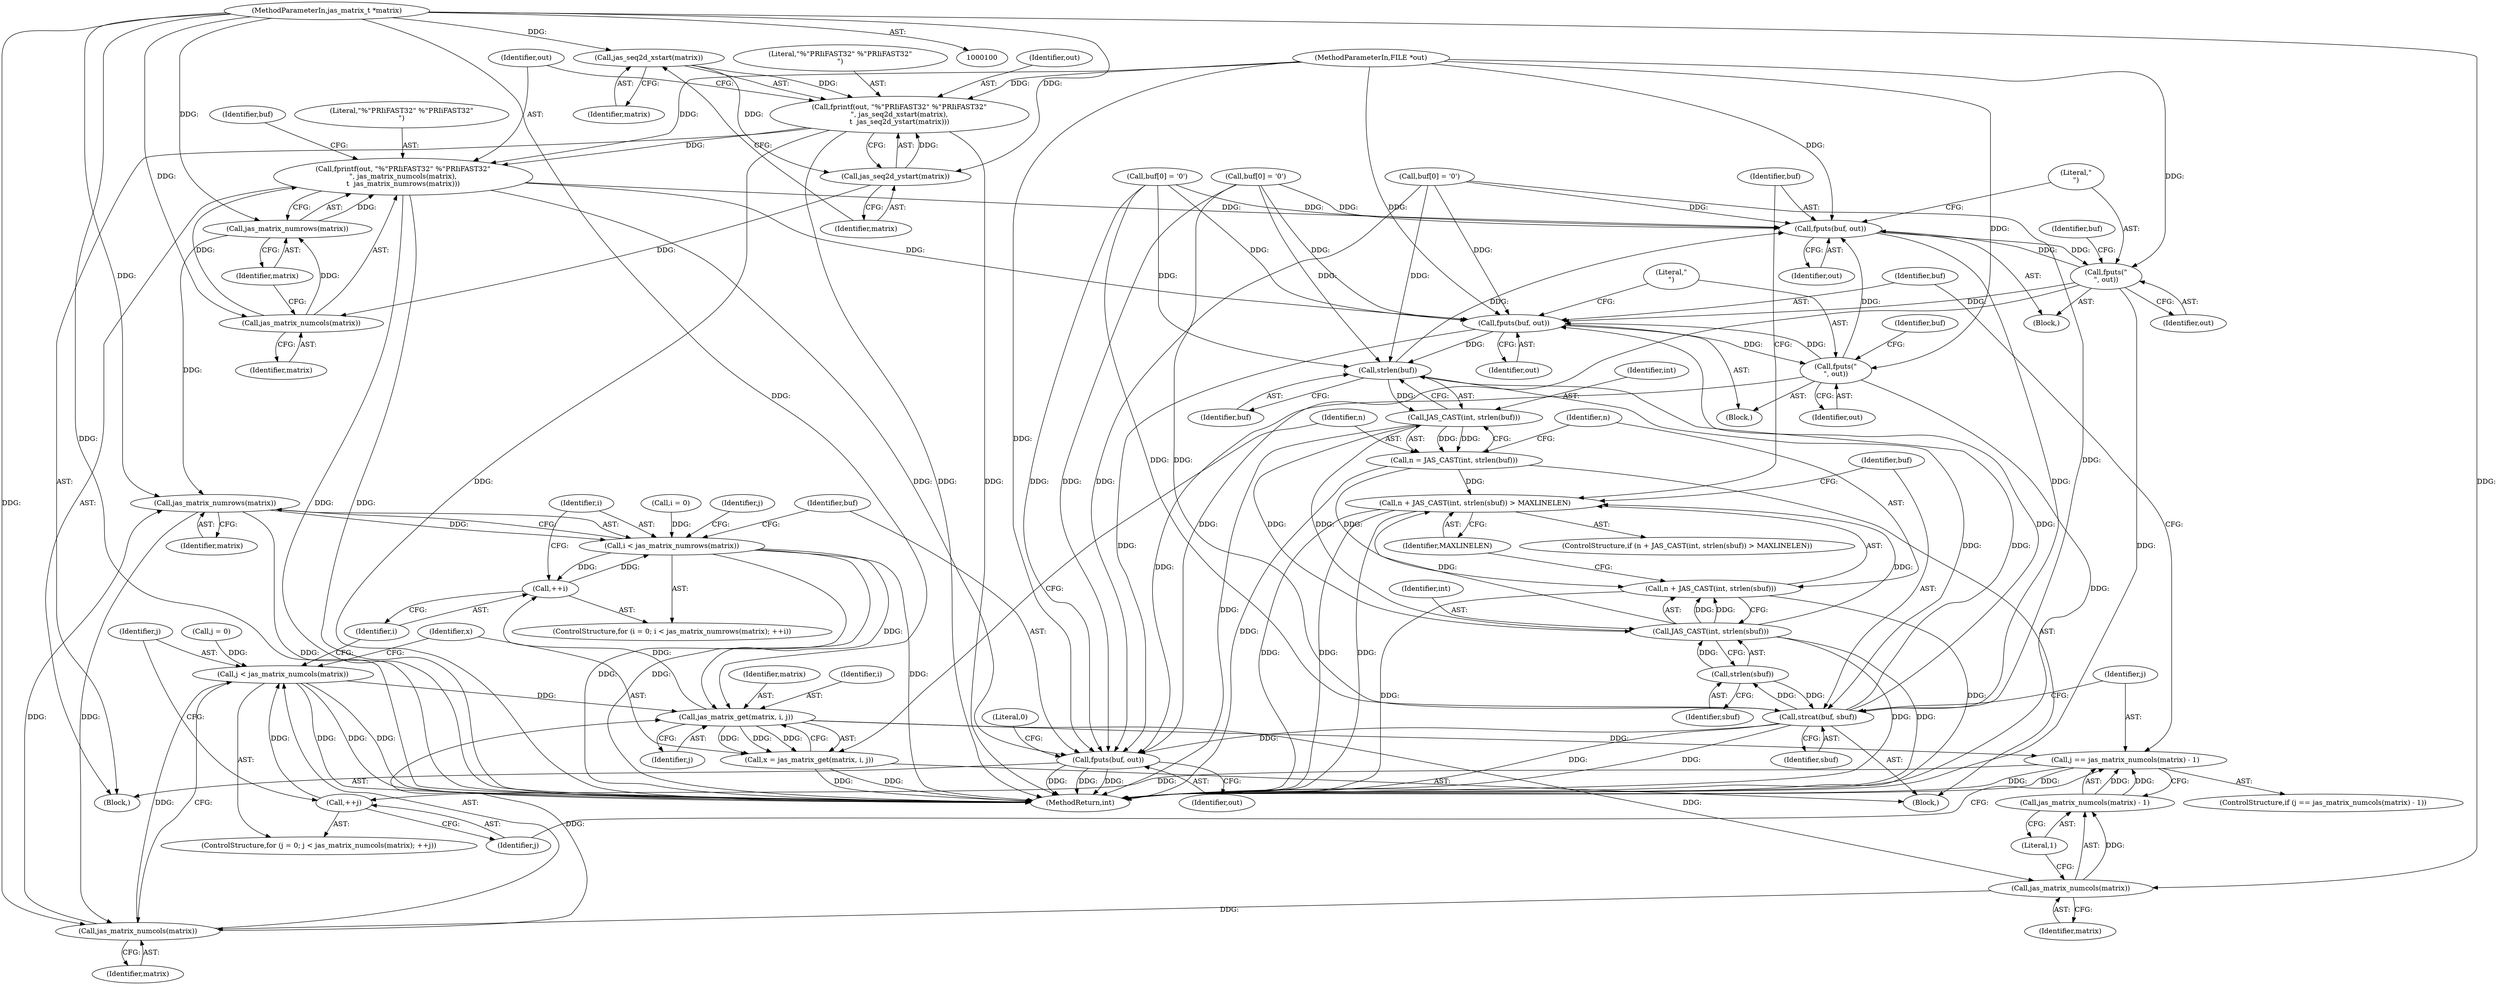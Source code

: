 digraph "0_jasper_d42b2388f7f8e0332c846675133acea151fc557a_29@pointer" {
"1000101" [label="(MethodParameterIn,jas_matrix_t *matrix)"];
"1000113" [label="(Call,jas_seq2d_xstart(matrix))"];
"1000110" [label="(Call,fprintf(out, \"%\"PRIiFAST32\" %\"PRIiFAST32\"\n\", jas_seq2d_xstart(matrix),\n\t  jas_seq2d_ystart(matrix)))"];
"1000117" [label="(Call,fprintf(out, \"%\"PRIiFAST32\" %\"PRIiFAST32\"\n\", jas_matrix_numcols(matrix),\n\t  jas_matrix_numrows(matrix)))"];
"1000173" [label="(Call,fputs(buf, out))"];
"1000176" [label="(Call,fputs(\"\n\", out))"];
"1000195" [label="(Call,fputs(buf, out))"];
"1000161" [label="(Call,strlen(buf))"];
"1000159" [label="(Call,JAS_CAST(int, strlen(buf)))"];
"1000157" [label="(Call,n = JAS_CAST(int, strlen(buf)))"];
"1000164" [label="(Call,n + JAS_CAST(int, strlen(sbuf)) > MAXLINELEN)"];
"1000165" [label="(Call,n + JAS_CAST(int, strlen(sbuf)))"];
"1000167" [label="(Call,JAS_CAST(int, strlen(sbuf)))"];
"1000184" [label="(Call,strcat(buf, sbuf))"];
"1000169" [label="(Call,strlen(sbuf))"];
"1000206" [label="(Call,fputs(buf, out))"];
"1000198" [label="(Call,fputs(\"\n\", out))"];
"1000115" [label="(Call,jas_seq2d_ystart(matrix))"];
"1000120" [label="(Call,jas_matrix_numcols(matrix))"];
"1000122" [label="(Call,jas_matrix_numrows(matrix))"];
"1000135" [label="(Call,jas_matrix_numrows(matrix))"];
"1000133" [label="(Call,i < jas_matrix_numrows(matrix))"];
"1000137" [label="(Call,++i)"];
"1000153" [label="(Call,jas_matrix_get(matrix, i, j))"];
"1000151" [label="(Call,x = jas_matrix_get(matrix, i, j))"];
"1000188" [label="(Call,j == jas_matrix_numcols(matrix) - 1)"];
"1000148" [label="(Call,++j)"];
"1000144" [label="(Call,j < jas_matrix_numcols(matrix))"];
"1000191" [label="(Call,jas_matrix_numcols(matrix))"];
"1000146" [label="(Call,jas_matrix_numcols(matrix))"];
"1000190" [label="(Call,jas_matrix_numcols(matrix) - 1)"];
"1000177" [label="(Literal,\"\n\")"];
"1000112" [label="(Literal,\"%\"PRIiFAST32\" %\"PRIiFAST32\"\n\")"];
"1000114" [label="(Identifier,matrix)"];
"1000170" [label="(Identifier,sbuf)"];
"1000200" [label="(Identifier,out)"];
"1000152" [label="(Identifier,x)"];
"1000101" [label="(MethodParameterIn,jas_matrix_t *matrix)"];
"1000118" [label="(Identifier,out)"];
"1000147" [label="(Identifier,matrix)"];
"1000207" [label="(Identifier,buf)"];
"1000133" [label="(Call,i < jas_matrix_numrows(matrix))"];
"1000210" [label="(Literal,0)"];
"1000171" [label="(Identifier,MAXLINELEN)"];
"1000178" [label="(Identifier,out)"];
"1000199" [label="(Literal,\"\n\")"];
"1000129" [label="(ControlStructure,for (i = 0; i < jas_matrix_numrows(matrix); ++i))"];
"1000137" [label="(Call,++i)"];
"1000149" [label="(Identifier,j)"];
"1000188" [label="(Call,j == jas_matrix_numcols(matrix) - 1)"];
"1000123" [label="(Identifier,matrix)"];
"1000161" [label="(Call,strlen(buf))"];
"1000157" [label="(Call,n = JAS_CAST(int, strlen(buf)))"];
"1000134" [label="(Identifier,i)"];
"1000120" [label="(Call,jas_matrix_numcols(matrix))"];
"1000124" [label="(Call,buf[0] = '\0')"];
"1000146" [label="(Call,jas_matrix_numcols(matrix))"];
"1000176" [label="(Call,fputs(\"\n\", out))"];
"1000195" [label="(Call,fputs(buf, out))"];
"1000116" [label="(Identifier,matrix)"];
"1000179" [label="(Call,buf[0] = '\0')"];
"1000144" [label="(Call,j < jas_matrix_numcols(matrix))"];
"1000173" [label="(Call,fputs(buf, out))"];
"1000203" [label="(Identifier,buf)"];
"1000190" [label="(Call,jas_matrix_numcols(matrix) - 1)"];
"1000138" [label="(Identifier,i)"];
"1000162" [label="(Identifier,buf)"];
"1000102" [label="(MethodParameterIn,FILE *out)"];
"1000130" [label="(Call,i = 0)"];
"1000184" [label="(Call,strcat(buf, sbuf))"];
"1000175" [label="(Identifier,out)"];
"1000141" [label="(Call,j = 0)"];
"1000117" [label="(Call,fprintf(out, \"%\"PRIiFAST32\" %\"PRIiFAST32\"\n\", jas_matrix_numcols(matrix),\n\t  jas_matrix_numrows(matrix)))"];
"1000172" [label="(Block,)"];
"1000191" [label="(Call,jas_matrix_numcols(matrix))"];
"1000140" [label="(ControlStructure,for (j = 0; j < jas_matrix_numcols(matrix); ++j))"];
"1000122" [label="(Call,jas_matrix_numrows(matrix))"];
"1000174" [label="(Identifier,buf)"];
"1000126" [label="(Identifier,buf)"];
"1000148" [label="(Call,++j)"];
"1000192" [label="(Identifier,matrix)"];
"1000158" [label="(Identifier,n)"];
"1000198" [label="(Call,fputs(\"\n\", out))"];
"1000208" [label="(Identifier,out)"];
"1000154" [label="(Identifier,matrix)"];
"1000103" [label="(Block,)"];
"1000186" [label="(Identifier,sbuf)"];
"1000110" [label="(Call,fprintf(out, \"%\"PRIiFAST32\" %\"PRIiFAST32\"\n\", jas_seq2d_xstart(matrix),\n\t  jas_seq2d_ystart(matrix)))"];
"1000193" [label="(Literal,1)"];
"1000167" [label="(Call,JAS_CAST(int, strlen(sbuf)))"];
"1000153" [label="(Call,jas_matrix_get(matrix, i, j))"];
"1000121" [label="(Identifier,matrix)"];
"1000185" [label="(Identifier,buf)"];
"1000155" [label="(Identifier,i)"];
"1000135" [label="(Call,jas_matrix_numrows(matrix))"];
"1000201" [label="(Call,buf[0] = '\0')"];
"1000189" [label="(Identifier,j)"];
"1000168" [label="(Identifier,int)"];
"1000165" [label="(Call,n + JAS_CAST(int, strlen(sbuf)))"];
"1000197" [label="(Identifier,out)"];
"1000164" [label="(Call,n + JAS_CAST(int, strlen(sbuf)) > MAXLINELEN)"];
"1000169" [label="(Call,strlen(sbuf))"];
"1000113" [label="(Call,jas_seq2d_xstart(matrix))"];
"1000145" [label="(Identifier,j)"];
"1000194" [label="(Block,)"];
"1000166" [label="(Identifier,n)"];
"1000111" [label="(Identifier,out)"];
"1000206" [label="(Call,fputs(buf, out))"];
"1000160" [label="(Identifier,int)"];
"1000187" [label="(ControlStructure,if (j == jas_matrix_numcols(matrix) - 1))"];
"1000151" [label="(Call,x = jas_matrix_get(matrix, i, j))"];
"1000181" [label="(Identifier,buf)"];
"1000150" [label="(Block,)"];
"1000136" [label="(Identifier,matrix)"];
"1000115" [label="(Call,jas_seq2d_ystart(matrix))"];
"1000142" [label="(Identifier,j)"];
"1000156" [label="(Identifier,j)"];
"1000196" [label="(Identifier,buf)"];
"1000159" [label="(Call,JAS_CAST(int, strlen(buf)))"];
"1000119" [label="(Literal,\"%\"PRIiFAST32\" %\"PRIiFAST32\"\n\")"];
"1000211" [label="(MethodReturn,int)"];
"1000163" [label="(ControlStructure,if (n + JAS_CAST(int, strlen(sbuf)) > MAXLINELEN))"];
"1000101" -> "1000100"  [label="AST: "];
"1000101" -> "1000211"  [label="DDG: "];
"1000101" -> "1000113"  [label="DDG: "];
"1000101" -> "1000115"  [label="DDG: "];
"1000101" -> "1000120"  [label="DDG: "];
"1000101" -> "1000122"  [label="DDG: "];
"1000101" -> "1000135"  [label="DDG: "];
"1000101" -> "1000146"  [label="DDG: "];
"1000101" -> "1000153"  [label="DDG: "];
"1000101" -> "1000191"  [label="DDG: "];
"1000113" -> "1000110"  [label="AST: "];
"1000113" -> "1000114"  [label="CFG: "];
"1000114" -> "1000113"  [label="AST: "];
"1000116" -> "1000113"  [label="CFG: "];
"1000113" -> "1000110"  [label="DDG: "];
"1000113" -> "1000115"  [label="DDG: "];
"1000110" -> "1000103"  [label="AST: "];
"1000110" -> "1000115"  [label="CFG: "];
"1000111" -> "1000110"  [label="AST: "];
"1000112" -> "1000110"  [label="AST: "];
"1000115" -> "1000110"  [label="AST: "];
"1000118" -> "1000110"  [label="CFG: "];
"1000110" -> "1000211"  [label="DDG: "];
"1000110" -> "1000211"  [label="DDG: "];
"1000110" -> "1000211"  [label="DDG: "];
"1000102" -> "1000110"  [label="DDG: "];
"1000115" -> "1000110"  [label="DDG: "];
"1000110" -> "1000117"  [label="DDG: "];
"1000117" -> "1000103"  [label="AST: "];
"1000117" -> "1000122"  [label="CFG: "];
"1000118" -> "1000117"  [label="AST: "];
"1000119" -> "1000117"  [label="AST: "];
"1000120" -> "1000117"  [label="AST: "];
"1000122" -> "1000117"  [label="AST: "];
"1000126" -> "1000117"  [label="CFG: "];
"1000117" -> "1000211"  [label="DDG: "];
"1000117" -> "1000211"  [label="DDG: "];
"1000102" -> "1000117"  [label="DDG: "];
"1000120" -> "1000117"  [label="DDG: "];
"1000122" -> "1000117"  [label="DDG: "];
"1000117" -> "1000173"  [label="DDG: "];
"1000117" -> "1000195"  [label="DDG: "];
"1000117" -> "1000206"  [label="DDG: "];
"1000173" -> "1000172"  [label="AST: "];
"1000173" -> "1000175"  [label="CFG: "];
"1000174" -> "1000173"  [label="AST: "];
"1000175" -> "1000173"  [label="AST: "];
"1000177" -> "1000173"  [label="CFG: "];
"1000124" -> "1000173"  [label="DDG: "];
"1000179" -> "1000173"  [label="DDG: "];
"1000161" -> "1000173"  [label="DDG: "];
"1000201" -> "1000173"  [label="DDG: "];
"1000176" -> "1000173"  [label="DDG: "];
"1000198" -> "1000173"  [label="DDG: "];
"1000102" -> "1000173"  [label="DDG: "];
"1000173" -> "1000176"  [label="DDG: "];
"1000173" -> "1000184"  [label="DDG: "];
"1000176" -> "1000172"  [label="AST: "];
"1000176" -> "1000178"  [label="CFG: "];
"1000177" -> "1000176"  [label="AST: "];
"1000178" -> "1000176"  [label="AST: "];
"1000181" -> "1000176"  [label="CFG: "];
"1000176" -> "1000211"  [label="DDG: "];
"1000102" -> "1000176"  [label="DDG: "];
"1000176" -> "1000195"  [label="DDG: "];
"1000176" -> "1000206"  [label="DDG: "];
"1000195" -> "1000194"  [label="AST: "];
"1000195" -> "1000197"  [label="CFG: "];
"1000196" -> "1000195"  [label="AST: "];
"1000197" -> "1000195"  [label="AST: "];
"1000199" -> "1000195"  [label="CFG: "];
"1000195" -> "1000161"  [label="DDG: "];
"1000124" -> "1000195"  [label="DDG: "];
"1000184" -> "1000195"  [label="DDG: "];
"1000179" -> "1000195"  [label="DDG: "];
"1000201" -> "1000195"  [label="DDG: "];
"1000198" -> "1000195"  [label="DDG: "];
"1000102" -> "1000195"  [label="DDG: "];
"1000195" -> "1000198"  [label="DDG: "];
"1000195" -> "1000206"  [label="DDG: "];
"1000161" -> "1000159"  [label="AST: "];
"1000161" -> "1000162"  [label="CFG: "];
"1000162" -> "1000161"  [label="AST: "];
"1000159" -> "1000161"  [label="CFG: "];
"1000161" -> "1000159"  [label="DDG: "];
"1000124" -> "1000161"  [label="DDG: "];
"1000184" -> "1000161"  [label="DDG: "];
"1000179" -> "1000161"  [label="DDG: "];
"1000201" -> "1000161"  [label="DDG: "];
"1000161" -> "1000184"  [label="DDG: "];
"1000159" -> "1000157"  [label="AST: "];
"1000160" -> "1000159"  [label="AST: "];
"1000157" -> "1000159"  [label="CFG: "];
"1000159" -> "1000211"  [label="DDG: "];
"1000159" -> "1000157"  [label="DDG: "];
"1000159" -> "1000157"  [label="DDG: "];
"1000167" -> "1000159"  [label="DDG: "];
"1000159" -> "1000167"  [label="DDG: "];
"1000157" -> "1000150"  [label="AST: "];
"1000158" -> "1000157"  [label="AST: "];
"1000166" -> "1000157"  [label="CFG: "];
"1000157" -> "1000211"  [label="DDG: "];
"1000157" -> "1000164"  [label="DDG: "];
"1000157" -> "1000165"  [label="DDG: "];
"1000164" -> "1000163"  [label="AST: "];
"1000164" -> "1000171"  [label="CFG: "];
"1000165" -> "1000164"  [label="AST: "];
"1000171" -> "1000164"  [label="AST: "];
"1000174" -> "1000164"  [label="CFG: "];
"1000185" -> "1000164"  [label="CFG: "];
"1000164" -> "1000211"  [label="DDG: "];
"1000164" -> "1000211"  [label="DDG: "];
"1000164" -> "1000211"  [label="DDG: "];
"1000167" -> "1000164"  [label="DDG: "];
"1000167" -> "1000164"  [label="DDG: "];
"1000165" -> "1000167"  [label="CFG: "];
"1000166" -> "1000165"  [label="AST: "];
"1000167" -> "1000165"  [label="AST: "];
"1000171" -> "1000165"  [label="CFG: "];
"1000165" -> "1000211"  [label="DDG: "];
"1000165" -> "1000211"  [label="DDG: "];
"1000167" -> "1000165"  [label="DDG: "];
"1000167" -> "1000165"  [label="DDG: "];
"1000167" -> "1000169"  [label="CFG: "];
"1000168" -> "1000167"  [label="AST: "];
"1000169" -> "1000167"  [label="AST: "];
"1000167" -> "1000211"  [label="DDG: "];
"1000167" -> "1000211"  [label="DDG: "];
"1000169" -> "1000167"  [label="DDG: "];
"1000184" -> "1000150"  [label="AST: "];
"1000184" -> "1000186"  [label="CFG: "];
"1000185" -> "1000184"  [label="AST: "];
"1000186" -> "1000184"  [label="AST: "];
"1000189" -> "1000184"  [label="CFG: "];
"1000184" -> "1000211"  [label="DDG: "];
"1000184" -> "1000211"  [label="DDG: "];
"1000184" -> "1000169"  [label="DDG: "];
"1000124" -> "1000184"  [label="DDG: "];
"1000179" -> "1000184"  [label="DDG: "];
"1000201" -> "1000184"  [label="DDG: "];
"1000169" -> "1000184"  [label="DDG: "];
"1000184" -> "1000206"  [label="DDG: "];
"1000169" -> "1000170"  [label="CFG: "];
"1000170" -> "1000169"  [label="AST: "];
"1000206" -> "1000103"  [label="AST: "];
"1000206" -> "1000208"  [label="CFG: "];
"1000207" -> "1000206"  [label="AST: "];
"1000208" -> "1000206"  [label="AST: "];
"1000210" -> "1000206"  [label="CFG: "];
"1000206" -> "1000211"  [label="DDG: "];
"1000206" -> "1000211"  [label="DDG: "];
"1000206" -> "1000211"  [label="DDG: "];
"1000124" -> "1000206"  [label="DDG: "];
"1000179" -> "1000206"  [label="DDG: "];
"1000201" -> "1000206"  [label="DDG: "];
"1000198" -> "1000206"  [label="DDG: "];
"1000102" -> "1000206"  [label="DDG: "];
"1000198" -> "1000194"  [label="AST: "];
"1000198" -> "1000200"  [label="CFG: "];
"1000199" -> "1000198"  [label="AST: "];
"1000200" -> "1000198"  [label="AST: "];
"1000203" -> "1000198"  [label="CFG: "];
"1000198" -> "1000211"  [label="DDG: "];
"1000102" -> "1000198"  [label="DDG: "];
"1000115" -> "1000116"  [label="CFG: "];
"1000116" -> "1000115"  [label="AST: "];
"1000115" -> "1000120"  [label="DDG: "];
"1000120" -> "1000121"  [label="CFG: "];
"1000121" -> "1000120"  [label="AST: "];
"1000123" -> "1000120"  [label="CFG: "];
"1000120" -> "1000122"  [label="DDG: "];
"1000122" -> "1000123"  [label="CFG: "];
"1000123" -> "1000122"  [label="AST: "];
"1000122" -> "1000135"  [label="DDG: "];
"1000135" -> "1000133"  [label="AST: "];
"1000135" -> "1000136"  [label="CFG: "];
"1000136" -> "1000135"  [label="AST: "];
"1000133" -> "1000135"  [label="CFG: "];
"1000135" -> "1000211"  [label="DDG: "];
"1000135" -> "1000133"  [label="DDG: "];
"1000146" -> "1000135"  [label="DDG: "];
"1000135" -> "1000146"  [label="DDG: "];
"1000133" -> "1000129"  [label="AST: "];
"1000134" -> "1000133"  [label="AST: "];
"1000142" -> "1000133"  [label="CFG: "];
"1000207" -> "1000133"  [label="CFG: "];
"1000133" -> "1000211"  [label="DDG: "];
"1000133" -> "1000211"  [label="DDG: "];
"1000133" -> "1000211"  [label="DDG: "];
"1000137" -> "1000133"  [label="DDG: "];
"1000130" -> "1000133"  [label="DDG: "];
"1000133" -> "1000137"  [label="DDG: "];
"1000133" -> "1000153"  [label="DDG: "];
"1000137" -> "1000129"  [label="AST: "];
"1000137" -> "1000138"  [label="CFG: "];
"1000138" -> "1000137"  [label="AST: "];
"1000134" -> "1000137"  [label="CFG: "];
"1000153" -> "1000137"  [label="DDG: "];
"1000153" -> "1000151"  [label="AST: "];
"1000153" -> "1000156"  [label="CFG: "];
"1000154" -> "1000153"  [label="AST: "];
"1000155" -> "1000153"  [label="AST: "];
"1000156" -> "1000153"  [label="AST: "];
"1000151" -> "1000153"  [label="CFG: "];
"1000153" -> "1000151"  [label="DDG: "];
"1000153" -> "1000151"  [label="DDG: "];
"1000153" -> "1000151"  [label="DDG: "];
"1000146" -> "1000153"  [label="DDG: "];
"1000144" -> "1000153"  [label="DDG: "];
"1000153" -> "1000188"  [label="DDG: "];
"1000153" -> "1000191"  [label="DDG: "];
"1000151" -> "1000150"  [label="AST: "];
"1000152" -> "1000151"  [label="AST: "];
"1000158" -> "1000151"  [label="CFG: "];
"1000151" -> "1000211"  [label="DDG: "];
"1000151" -> "1000211"  [label="DDG: "];
"1000188" -> "1000187"  [label="AST: "];
"1000188" -> "1000190"  [label="CFG: "];
"1000189" -> "1000188"  [label="AST: "];
"1000190" -> "1000188"  [label="AST: "];
"1000196" -> "1000188"  [label="CFG: "];
"1000149" -> "1000188"  [label="CFG: "];
"1000188" -> "1000211"  [label="DDG: "];
"1000188" -> "1000211"  [label="DDG: "];
"1000188" -> "1000148"  [label="DDG: "];
"1000190" -> "1000188"  [label="DDG: "];
"1000190" -> "1000188"  [label="DDG: "];
"1000148" -> "1000140"  [label="AST: "];
"1000148" -> "1000149"  [label="CFG: "];
"1000149" -> "1000148"  [label="AST: "];
"1000145" -> "1000148"  [label="CFG: "];
"1000148" -> "1000144"  [label="DDG: "];
"1000144" -> "1000140"  [label="AST: "];
"1000144" -> "1000146"  [label="CFG: "];
"1000145" -> "1000144"  [label="AST: "];
"1000146" -> "1000144"  [label="AST: "];
"1000152" -> "1000144"  [label="CFG: "];
"1000138" -> "1000144"  [label="CFG: "];
"1000144" -> "1000211"  [label="DDG: "];
"1000144" -> "1000211"  [label="DDG: "];
"1000144" -> "1000211"  [label="DDG: "];
"1000141" -> "1000144"  [label="DDG: "];
"1000146" -> "1000144"  [label="DDG: "];
"1000191" -> "1000190"  [label="AST: "];
"1000191" -> "1000192"  [label="CFG: "];
"1000192" -> "1000191"  [label="AST: "];
"1000193" -> "1000191"  [label="CFG: "];
"1000191" -> "1000146"  [label="DDG: "];
"1000191" -> "1000190"  [label="DDG: "];
"1000146" -> "1000147"  [label="CFG: "];
"1000147" -> "1000146"  [label="AST: "];
"1000190" -> "1000193"  [label="CFG: "];
"1000193" -> "1000190"  [label="AST: "];
}
